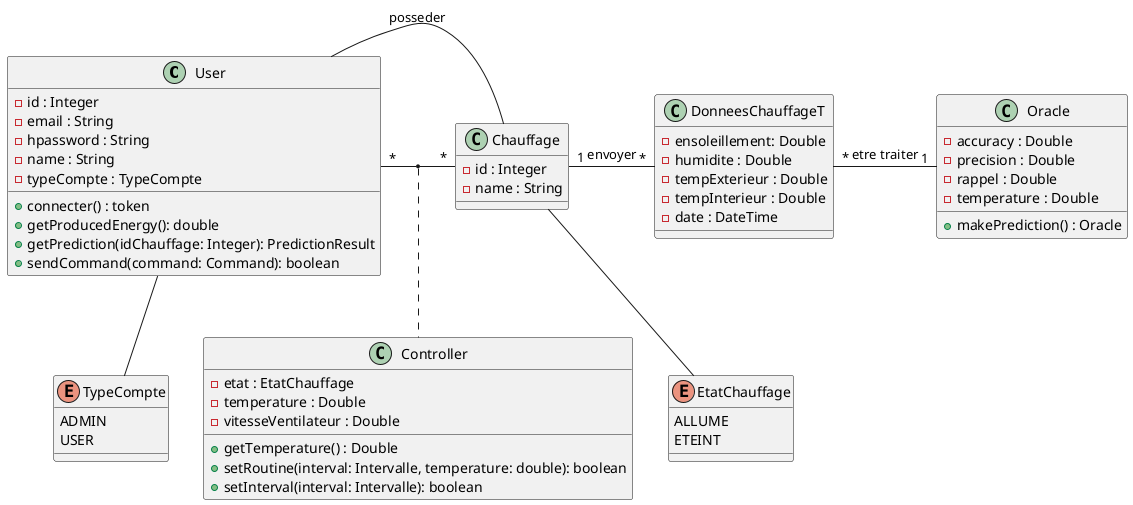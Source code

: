 @startuml
class User{
  - id : Integer
  - email : String
  - hpassword : String
  - name : String
  - typeCompte : TypeCompte
  + connecter() : token
    + getProducedEnergy(): double
    + getPrediction(idChauffage: Integer): PredictionResult
    + sendCommand(command: Command): boolean
}
class Chauffage{
  - id : Integer
  - name : String
  
}
class DonneesChauffageT{
  - ensoleillement: Double
  - humidite : Double
  - tempExterieur : Double
  - tempInterieur : Double
  - date : DateTime
}
class Oracle{
   - accuracy : Double
   - precision : Double
   - rappel : Double
   - temperature : Double
   + makePrediction() : Oracle
 
}
class Controller{

  - etat : EtatChauffage
  - temperature : Double
  - vitesseVentilateur : Double
  + getTemperature() : Double 
  + setRoutine(interval: Intervalle, temperature: double): boolean
    + setInterval(interval: Intervalle): boolean
}

enum TypeCompte{
  ADMIN
  USER
}
enum EtatChauffage{
  ALLUME
  ETEINT
}

User- Chauffage: posseder
User"*" - "*" Chauffage
(User, Chauffage) .. Controller

User-- TypeCompte
Chauffage--EtatChauffage
Chauffage"1"- "*"DonneesChauffageT : envoyer
DonneesChauffageT"*"- "1" Oracle : etre traiter


@enduml
